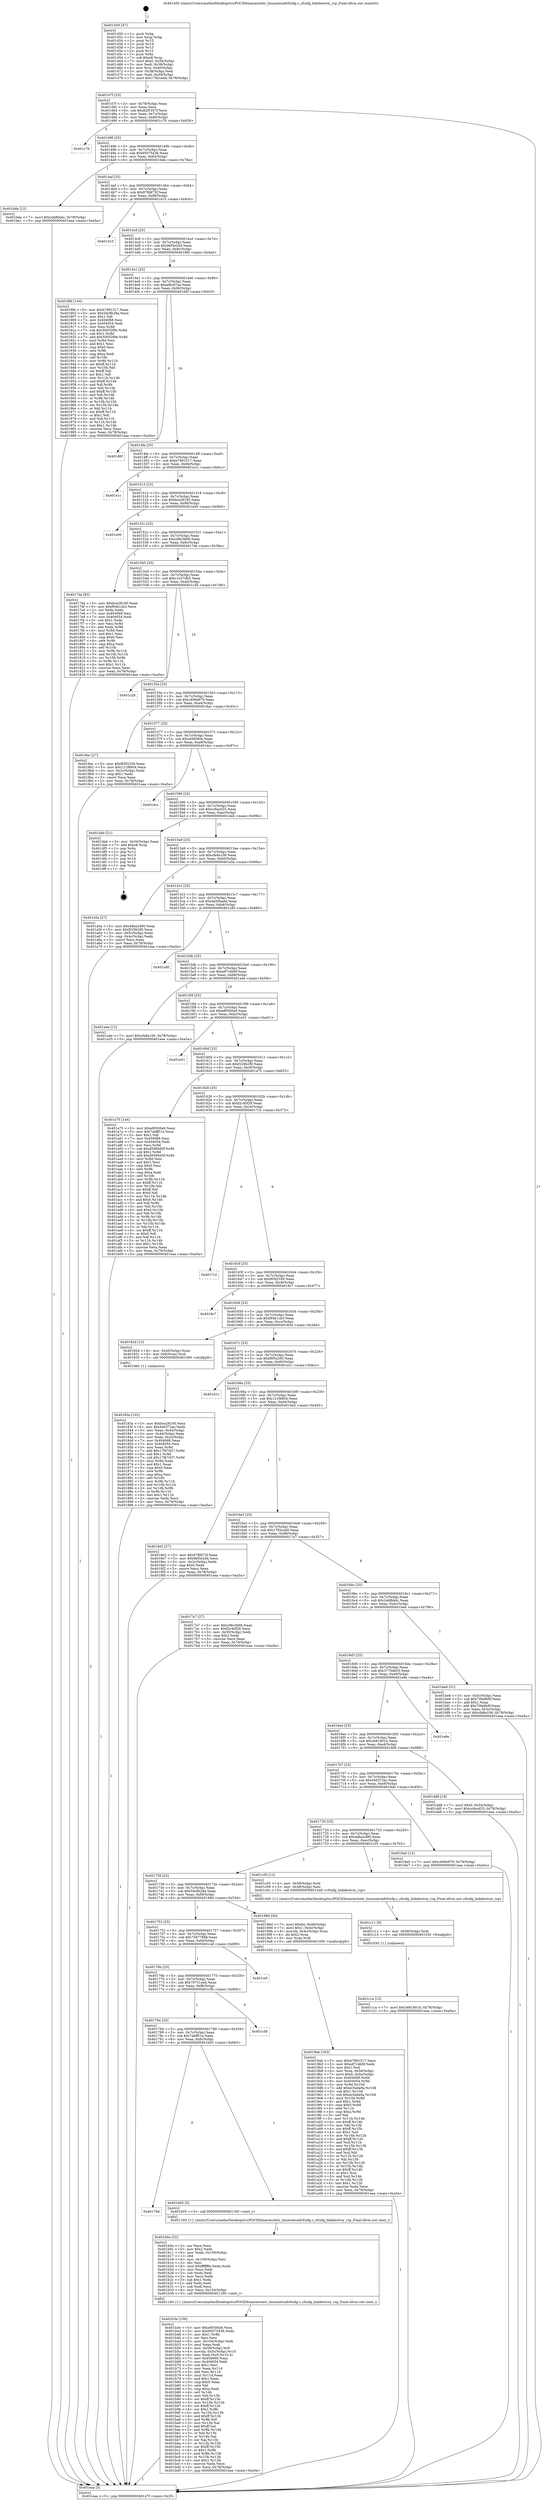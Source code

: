 digraph "0x401450" {
  label = "0x401450 (/mnt/c/Users/mathe/Desktop/tcc/POCII/binaries/extr_linuxnetcaifcfcnfg.c_cfcnfg_linkdestroy_rsp_Final-ollvm.out::main(0))"
  labelloc = "t"
  node[shape=record]

  Entry [label="",width=0.3,height=0.3,shape=circle,fillcolor=black,style=filled]
  "0x40147f" [label="{
     0x40147f [23]\l
     | [instrs]\l
     &nbsp;&nbsp;0x40147f \<+3\>: mov -0x78(%rbp),%eax\l
     &nbsp;&nbsp;0x401482 \<+2\>: mov %eax,%ecx\l
     &nbsp;&nbsp;0x401484 \<+6\>: sub $0x82f5357f,%ecx\l
     &nbsp;&nbsp;0x40148a \<+3\>: mov %eax,-0x7c(%rbp)\l
     &nbsp;&nbsp;0x40148d \<+3\>: mov %ecx,-0x80(%rbp)\l
     &nbsp;&nbsp;0x401490 \<+6\>: je 0000000000401c76 \<main+0x826\>\l
  }"]
  "0x401c76" [label="{
     0x401c76\l
  }", style=dashed]
  "0x401496" [label="{
     0x401496 [25]\l
     | [instrs]\l
     &nbsp;&nbsp;0x401496 \<+5\>: jmp 000000000040149b \<main+0x4b\>\l
     &nbsp;&nbsp;0x40149b \<+3\>: mov -0x7c(%rbp),%eax\l
     &nbsp;&nbsp;0x40149e \<+5\>: sub $0x95075436,%eax\l
     &nbsp;&nbsp;0x4014a3 \<+6\>: mov %eax,-0x84(%rbp)\l
     &nbsp;&nbsp;0x4014a9 \<+6\>: je 0000000000401bda \<main+0x78a\>\l
  }"]
  Exit [label="",width=0.3,height=0.3,shape=circle,fillcolor=black,style=filled,peripheries=2]
  "0x401bda" [label="{
     0x401bda [12]\l
     | [instrs]\l
     &nbsp;&nbsp;0x401bda \<+7\>: movl $0x2ebfbbdc,-0x78(%rbp)\l
     &nbsp;&nbsp;0x401be1 \<+5\>: jmp 0000000000401eaa \<main+0xa5a\>\l
  }"]
  "0x4014af" [label="{
     0x4014af [25]\l
     | [instrs]\l
     &nbsp;&nbsp;0x4014af \<+5\>: jmp 00000000004014b4 \<main+0x64\>\l
     &nbsp;&nbsp;0x4014b4 \<+3\>: mov -0x7c(%rbp),%eax\l
     &nbsp;&nbsp;0x4014b7 \<+5\>: sub $0x978fd72f,%eax\l
     &nbsp;&nbsp;0x4014bc \<+6\>: mov %eax,-0x88(%rbp)\l
     &nbsp;&nbsp;0x4014c2 \<+6\>: je 0000000000401d10 \<main+0x8c0\>\l
  }"]
  "0x401c1a" [label="{
     0x401c1a [12]\l
     | [instrs]\l
     &nbsp;&nbsp;0x401c1a \<+7\>: movl $0x3e81801b,-0x78(%rbp)\l
     &nbsp;&nbsp;0x401c21 \<+5\>: jmp 0000000000401eaa \<main+0xa5a\>\l
  }"]
  "0x401d10" [label="{
     0x401d10\l
  }", style=dashed]
  "0x4014c8" [label="{
     0x4014c8 [25]\l
     | [instrs]\l
     &nbsp;&nbsp;0x4014c8 \<+5\>: jmp 00000000004014cd \<main+0x7d\>\l
     &nbsp;&nbsp;0x4014cd \<+3\>: mov -0x7c(%rbp),%eax\l
     &nbsp;&nbsp;0x4014d0 \<+5\>: sub $0x9bf3e2d4,%eax\l
     &nbsp;&nbsp;0x4014d5 \<+6\>: mov %eax,-0x8c(%rbp)\l
     &nbsp;&nbsp;0x4014db \<+6\>: je 00000000004018fd \<main+0x4ad\>\l
  }"]
  "0x401c11" [label="{
     0x401c11 [9]\l
     | [instrs]\l
     &nbsp;&nbsp;0x401c11 \<+4\>: mov -0x58(%rbp),%rdi\l
     &nbsp;&nbsp;0x401c15 \<+5\>: call 0000000000401030 \<free@plt\>\l
     | [calls]\l
     &nbsp;&nbsp;0x401030 \{1\} (unknown)\l
  }"]
  "0x4018fd" [label="{
     0x4018fd [144]\l
     | [instrs]\l
     &nbsp;&nbsp;0x4018fd \<+5\>: mov $0xb7991517,%eax\l
     &nbsp;&nbsp;0x401902 \<+5\>: mov $0x5dc8b28a,%ecx\l
     &nbsp;&nbsp;0x401907 \<+2\>: mov $0x1,%dl\l
     &nbsp;&nbsp;0x401909 \<+7\>: mov 0x404068,%esi\l
     &nbsp;&nbsp;0x401910 \<+7\>: mov 0x404054,%edi\l
     &nbsp;&nbsp;0x401917 \<+3\>: mov %esi,%r8d\l
     &nbsp;&nbsp;0x40191a \<+7\>: sub $0x50052f9e,%r8d\l
     &nbsp;&nbsp;0x401921 \<+4\>: sub $0x1,%r8d\l
     &nbsp;&nbsp;0x401925 \<+7\>: add $0x50052f9e,%r8d\l
     &nbsp;&nbsp;0x40192c \<+4\>: imul %r8d,%esi\l
     &nbsp;&nbsp;0x401930 \<+3\>: and $0x1,%esi\l
     &nbsp;&nbsp;0x401933 \<+3\>: cmp $0x0,%esi\l
     &nbsp;&nbsp;0x401936 \<+4\>: sete %r9b\l
     &nbsp;&nbsp;0x40193a \<+3\>: cmp $0xa,%edi\l
     &nbsp;&nbsp;0x40193d \<+4\>: setl %r10b\l
     &nbsp;&nbsp;0x401941 \<+3\>: mov %r9b,%r11b\l
     &nbsp;&nbsp;0x401944 \<+4\>: xor $0xff,%r11b\l
     &nbsp;&nbsp;0x401948 \<+3\>: mov %r10b,%bl\l
     &nbsp;&nbsp;0x40194b \<+3\>: xor $0xff,%bl\l
     &nbsp;&nbsp;0x40194e \<+3\>: xor $0x1,%dl\l
     &nbsp;&nbsp;0x401951 \<+3\>: mov %r11b,%r14b\l
     &nbsp;&nbsp;0x401954 \<+4\>: and $0xff,%r14b\l
     &nbsp;&nbsp;0x401958 \<+3\>: and %dl,%r9b\l
     &nbsp;&nbsp;0x40195b \<+3\>: mov %bl,%r15b\l
     &nbsp;&nbsp;0x40195e \<+4\>: and $0xff,%r15b\l
     &nbsp;&nbsp;0x401962 \<+3\>: and %dl,%r10b\l
     &nbsp;&nbsp;0x401965 \<+3\>: or %r9b,%r14b\l
     &nbsp;&nbsp;0x401968 \<+3\>: or %r10b,%r15b\l
     &nbsp;&nbsp;0x40196b \<+3\>: xor %r15b,%r14b\l
     &nbsp;&nbsp;0x40196e \<+3\>: or %bl,%r11b\l
     &nbsp;&nbsp;0x401971 \<+4\>: xor $0xff,%r11b\l
     &nbsp;&nbsp;0x401975 \<+3\>: or $0x1,%dl\l
     &nbsp;&nbsp;0x401978 \<+3\>: and %dl,%r11b\l
     &nbsp;&nbsp;0x40197b \<+3\>: or %r11b,%r14b\l
     &nbsp;&nbsp;0x40197e \<+4\>: test $0x1,%r14b\l
     &nbsp;&nbsp;0x401982 \<+3\>: cmovne %ecx,%eax\l
     &nbsp;&nbsp;0x401985 \<+3\>: mov %eax,-0x78(%rbp)\l
     &nbsp;&nbsp;0x401988 \<+5\>: jmp 0000000000401eaa \<main+0xa5a\>\l
  }"]
  "0x4014e1" [label="{
     0x4014e1 [25]\l
     | [instrs]\l
     &nbsp;&nbsp;0x4014e1 \<+5\>: jmp 00000000004014e6 \<main+0x96\>\l
     &nbsp;&nbsp;0x4014e6 \<+3\>: mov -0x7c(%rbp),%eax\l
     &nbsp;&nbsp;0x4014e9 \<+5\>: sub $0xafbc97aa,%eax\l
     &nbsp;&nbsp;0x4014ee \<+6\>: mov %eax,-0x90(%rbp)\l
     &nbsp;&nbsp;0x4014f4 \<+6\>: je 0000000000401d6f \<main+0x91f\>\l
  }"]
  "0x401b3e" [label="{
     0x401b3e [156]\l
     | [instrs]\l
     &nbsp;&nbsp;0x401b3e \<+5\>: mov $0xef0500a9,%ecx\l
     &nbsp;&nbsp;0x401b43 \<+5\>: mov $0x95075436,%edx\l
     &nbsp;&nbsp;0x401b48 \<+3\>: mov $0x1,%r8b\l
     &nbsp;&nbsp;0x401b4b \<+2\>: xor %esi,%esi\l
     &nbsp;&nbsp;0x401b4d \<+6\>: mov -0x104(%rbp),%edi\l
     &nbsp;&nbsp;0x401b53 \<+3\>: imul %eax,%edi\l
     &nbsp;&nbsp;0x401b56 \<+4\>: mov -0x58(%rbp),%r9\l
     &nbsp;&nbsp;0x401b5a \<+4\>: movslq -0x5c(%rbp),%r10\l
     &nbsp;&nbsp;0x401b5e \<+4\>: mov %edi,(%r9,%r10,4)\l
     &nbsp;&nbsp;0x401b62 \<+7\>: mov 0x404068,%eax\l
     &nbsp;&nbsp;0x401b69 \<+7\>: mov 0x404054,%edi\l
     &nbsp;&nbsp;0x401b70 \<+3\>: sub $0x1,%esi\l
     &nbsp;&nbsp;0x401b73 \<+3\>: mov %eax,%r11d\l
     &nbsp;&nbsp;0x401b76 \<+3\>: add %esi,%r11d\l
     &nbsp;&nbsp;0x401b79 \<+4\>: imul %r11d,%eax\l
     &nbsp;&nbsp;0x401b7d \<+3\>: and $0x1,%eax\l
     &nbsp;&nbsp;0x401b80 \<+3\>: cmp $0x0,%eax\l
     &nbsp;&nbsp;0x401b83 \<+3\>: sete %bl\l
     &nbsp;&nbsp;0x401b86 \<+3\>: cmp $0xa,%edi\l
     &nbsp;&nbsp;0x401b89 \<+4\>: setl %r14b\l
     &nbsp;&nbsp;0x401b8d \<+3\>: mov %bl,%r15b\l
     &nbsp;&nbsp;0x401b90 \<+4\>: xor $0xff,%r15b\l
     &nbsp;&nbsp;0x401b94 \<+3\>: mov %r14b,%r12b\l
     &nbsp;&nbsp;0x401b97 \<+4\>: xor $0xff,%r12b\l
     &nbsp;&nbsp;0x401b9b \<+4\>: xor $0x1,%r8b\l
     &nbsp;&nbsp;0x401b9f \<+3\>: mov %r15b,%r13b\l
     &nbsp;&nbsp;0x401ba2 \<+4\>: and $0xff,%r13b\l
     &nbsp;&nbsp;0x401ba6 \<+3\>: and %r8b,%bl\l
     &nbsp;&nbsp;0x401ba9 \<+3\>: mov %r12b,%al\l
     &nbsp;&nbsp;0x401bac \<+2\>: and $0xff,%al\l
     &nbsp;&nbsp;0x401bae \<+3\>: and %r8b,%r14b\l
     &nbsp;&nbsp;0x401bb1 \<+3\>: or %bl,%r13b\l
     &nbsp;&nbsp;0x401bb4 \<+3\>: or %r14b,%al\l
     &nbsp;&nbsp;0x401bb7 \<+3\>: xor %al,%r13b\l
     &nbsp;&nbsp;0x401bba \<+3\>: or %r12b,%r15b\l
     &nbsp;&nbsp;0x401bbd \<+4\>: xor $0xff,%r15b\l
     &nbsp;&nbsp;0x401bc1 \<+4\>: or $0x1,%r8b\l
     &nbsp;&nbsp;0x401bc5 \<+3\>: and %r8b,%r15b\l
     &nbsp;&nbsp;0x401bc8 \<+3\>: or %r15b,%r13b\l
     &nbsp;&nbsp;0x401bcb \<+4\>: test $0x1,%r13b\l
     &nbsp;&nbsp;0x401bcf \<+3\>: cmovne %edx,%ecx\l
     &nbsp;&nbsp;0x401bd2 \<+3\>: mov %ecx,-0x78(%rbp)\l
     &nbsp;&nbsp;0x401bd5 \<+5\>: jmp 0000000000401eaa \<main+0xa5a\>\l
  }"]
  "0x401d6f" [label="{
     0x401d6f\l
  }", style=dashed]
  "0x4014fa" [label="{
     0x4014fa [25]\l
     | [instrs]\l
     &nbsp;&nbsp;0x4014fa \<+5\>: jmp 00000000004014ff \<main+0xaf\>\l
     &nbsp;&nbsp;0x4014ff \<+3\>: mov -0x7c(%rbp),%eax\l
     &nbsp;&nbsp;0x401502 \<+5\>: sub $0xb7991517,%eax\l
     &nbsp;&nbsp;0x401507 \<+6\>: mov %eax,-0x94(%rbp)\l
     &nbsp;&nbsp;0x40150d \<+6\>: je 0000000000401e1c \<main+0x9cc\>\l
  }"]
  "0x401b0a" [label="{
     0x401b0a [52]\l
     | [instrs]\l
     &nbsp;&nbsp;0x401b0a \<+2\>: xor %ecx,%ecx\l
     &nbsp;&nbsp;0x401b0c \<+5\>: mov $0x2,%edx\l
     &nbsp;&nbsp;0x401b11 \<+6\>: mov %edx,-0x100(%rbp)\l
     &nbsp;&nbsp;0x401b17 \<+1\>: cltd\l
     &nbsp;&nbsp;0x401b18 \<+6\>: mov -0x100(%rbp),%esi\l
     &nbsp;&nbsp;0x401b1e \<+2\>: idiv %esi\l
     &nbsp;&nbsp;0x401b20 \<+6\>: imul $0xfffffffe,%edx,%edx\l
     &nbsp;&nbsp;0x401b26 \<+2\>: mov %ecx,%edi\l
     &nbsp;&nbsp;0x401b28 \<+2\>: sub %edx,%edi\l
     &nbsp;&nbsp;0x401b2a \<+2\>: mov %ecx,%edx\l
     &nbsp;&nbsp;0x401b2c \<+3\>: sub $0x1,%edx\l
     &nbsp;&nbsp;0x401b2f \<+2\>: add %edx,%edi\l
     &nbsp;&nbsp;0x401b31 \<+2\>: sub %edi,%ecx\l
     &nbsp;&nbsp;0x401b33 \<+6\>: mov %ecx,-0x104(%rbp)\l
     &nbsp;&nbsp;0x401b39 \<+5\>: call 0000000000401160 \<next_i\>\l
     | [calls]\l
     &nbsp;&nbsp;0x401160 \{1\} (/mnt/c/Users/mathe/Desktop/tcc/POCII/binaries/extr_linuxnetcaifcfcnfg.c_cfcnfg_linkdestroy_rsp_Final-ollvm.out::next_i)\l
  }"]
  "0x401e1c" [label="{
     0x401e1c\l
  }", style=dashed]
  "0x401513" [label="{
     0x401513 [25]\l
     | [instrs]\l
     &nbsp;&nbsp;0x401513 \<+5\>: jmp 0000000000401518 \<main+0xc8\>\l
     &nbsp;&nbsp;0x401518 \<+3\>: mov -0x7c(%rbp),%eax\l
     &nbsp;&nbsp;0x40151b \<+5\>: sub $0xbce28195,%eax\l
     &nbsp;&nbsp;0x401520 \<+6\>: mov %eax,-0x98(%rbp)\l
     &nbsp;&nbsp;0x401526 \<+6\>: je 0000000000401e00 \<main+0x9b0\>\l
  }"]
  "0x40179d" [label="{
     0x40179d\l
  }", style=dashed]
  "0x401e00" [label="{
     0x401e00\l
  }", style=dashed]
  "0x40152c" [label="{
     0x40152c [25]\l
     | [instrs]\l
     &nbsp;&nbsp;0x40152c \<+5\>: jmp 0000000000401531 \<main+0xe1\>\l
     &nbsp;&nbsp;0x401531 \<+3\>: mov -0x7c(%rbp),%eax\l
     &nbsp;&nbsp;0x401534 \<+5\>: sub $0xc08c3b66,%eax\l
     &nbsp;&nbsp;0x401539 \<+6\>: mov %eax,-0x9c(%rbp)\l
     &nbsp;&nbsp;0x40153f \<+6\>: je 00000000004017da \<main+0x38a\>\l
  }"]
  "0x401b05" [label="{
     0x401b05 [5]\l
     | [instrs]\l
     &nbsp;&nbsp;0x401b05 \<+5\>: call 0000000000401160 \<next_i\>\l
     | [calls]\l
     &nbsp;&nbsp;0x401160 \{1\} (/mnt/c/Users/mathe/Desktop/tcc/POCII/binaries/extr_linuxnetcaifcfcnfg.c_cfcnfg_linkdestroy_rsp_Final-ollvm.out::next_i)\l
  }"]
  "0x4017da" [label="{
     0x4017da [83]\l
     | [instrs]\l
     &nbsp;&nbsp;0x4017da \<+5\>: mov $0xbce28195,%eax\l
     &nbsp;&nbsp;0x4017df \<+5\>: mov $0xf94b1cb3,%ecx\l
     &nbsp;&nbsp;0x4017e4 \<+2\>: xor %edx,%edx\l
     &nbsp;&nbsp;0x4017e6 \<+7\>: mov 0x404068,%esi\l
     &nbsp;&nbsp;0x4017ed \<+7\>: mov 0x404054,%edi\l
     &nbsp;&nbsp;0x4017f4 \<+3\>: sub $0x1,%edx\l
     &nbsp;&nbsp;0x4017f7 \<+3\>: mov %esi,%r8d\l
     &nbsp;&nbsp;0x4017fa \<+3\>: add %edx,%r8d\l
     &nbsp;&nbsp;0x4017fd \<+4\>: imul %r8d,%esi\l
     &nbsp;&nbsp;0x401801 \<+3\>: and $0x1,%esi\l
     &nbsp;&nbsp;0x401804 \<+3\>: cmp $0x0,%esi\l
     &nbsp;&nbsp;0x401807 \<+4\>: sete %r9b\l
     &nbsp;&nbsp;0x40180b \<+3\>: cmp $0xa,%edi\l
     &nbsp;&nbsp;0x40180e \<+4\>: setl %r10b\l
     &nbsp;&nbsp;0x401812 \<+3\>: mov %r9b,%r11b\l
     &nbsp;&nbsp;0x401815 \<+3\>: and %r10b,%r11b\l
     &nbsp;&nbsp;0x401818 \<+3\>: xor %r10b,%r9b\l
     &nbsp;&nbsp;0x40181b \<+3\>: or %r9b,%r11b\l
     &nbsp;&nbsp;0x40181e \<+4\>: test $0x1,%r11b\l
     &nbsp;&nbsp;0x401822 \<+3\>: cmovne %ecx,%eax\l
     &nbsp;&nbsp;0x401825 \<+3\>: mov %eax,-0x78(%rbp)\l
     &nbsp;&nbsp;0x401828 \<+5\>: jmp 0000000000401eaa \<main+0xa5a\>\l
  }"]
  "0x401545" [label="{
     0x401545 [25]\l
     | [instrs]\l
     &nbsp;&nbsp;0x401545 \<+5\>: jmp 000000000040154a \<main+0xfa\>\l
     &nbsp;&nbsp;0x40154a \<+3\>: mov -0x7c(%rbp),%eax\l
     &nbsp;&nbsp;0x40154d \<+5\>: sub $0xc1e37db5,%eax\l
     &nbsp;&nbsp;0x401552 \<+6\>: mov %eax,-0xa0(%rbp)\l
     &nbsp;&nbsp;0x401558 \<+6\>: je 0000000000401c26 \<main+0x7d6\>\l
  }"]
  "0x401784" [label="{
     0x401784 [25]\l
     | [instrs]\l
     &nbsp;&nbsp;0x401784 \<+5\>: jmp 0000000000401789 \<main+0x339\>\l
     &nbsp;&nbsp;0x401789 \<+3\>: mov -0x7c(%rbp),%eax\l
     &nbsp;&nbsp;0x40178c \<+5\>: sub $0x7abff51e,%eax\l
     &nbsp;&nbsp;0x401791 \<+6\>: mov %eax,-0xfc(%rbp)\l
     &nbsp;&nbsp;0x401797 \<+6\>: je 0000000000401b05 \<main+0x6b5\>\l
  }"]
  "0x401c26" [label="{
     0x401c26\l
  }", style=dashed]
  "0x40155e" [label="{
     0x40155e [25]\l
     | [instrs]\l
     &nbsp;&nbsp;0x40155e \<+5\>: jmp 0000000000401563 \<main+0x113\>\l
     &nbsp;&nbsp;0x401563 \<+3\>: mov -0x7c(%rbp),%eax\l
     &nbsp;&nbsp;0x401566 \<+5\>: sub $0xc406e979,%eax\l
     &nbsp;&nbsp;0x40156b \<+6\>: mov %eax,-0xa4(%rbp)\l
     &nbsp;&nbsp;0x401571 \<+6\>: je 00000000004018ac \<main+0x45c\>\l
  }"]
  "0x401c5b" [label="{
     0x401c5b\l
  }", style=dashed]
  "0x4018ac" [label="{
     0x4018ac [27]\l
     | [instrs]\l
     &nbsp;&nbsp;0x4018ac \<+5\>: mov $0xf65f2356,%eax\l
     &nbsp;&nbsp;0x4018b1 \<+5\>: mov $0x121f6604,%ecx\l
     &nbsp;&nbsp;0x4018b6 \<+3\>: mov -0x2c(%rbp),%edx\l
     &nbsp;&nbsp;0x4018b9 \<+3\>: cmp $0x1,%edx\l
     &nbsp;&nbsp;0x4018bc \<+3\>: cmovl %ecx,%eax\l
     &nbsp;&nbsp;0x4018bf \<+3\>: mov %eax,-0x78(%rbp)\l
     &nbsp;&nbsp;0x4018c2 \<+5\>: jmp 0000000000401eaa \<main+0xa5a\>\l
  }"]
  "0x401577" [label="{
     0x401577 [25]\l
     | [instrs]\l
     &nbsp;&nbsp;0x401577 \<+5\>: jmp 000000000040157c \<main+0x12c\>\l
     &nbsp;&nbsp;0x40157c \<+3\>: mov -0x7c(%rbp),%eax\l
     &nbsp;&nbsp;0x40157f \<+5\>: sub $0xc64f280a,%eax\l
     &nbsp;&nbsp;0x401584 \<+6\>: mov %eax,-0xa8(%rbp)\l
     &nbsp;&nbsp;0x40158a \<+6\>: je 0000000000401dcc \<main+0x97c\>\l
  }"]
  "0x40176b" [label="{
     0x40176b [25]\l
     | [instrs]\l
     &nbsp;&nbsp;0x40176b \<+5\>: jmp 0000000000401770 \<main+0x320\>\l
     &nbsp;&nbsp;0x401770 \<+3\>: mov -0x7c(%rbp),%eax\l
     &nbsp;&nbsp;0x401773 \<+5\>: sub $0x79751a4d,%eax\l
     &nbsp;&nbsp;0x401778 \<+6\>: mov %eax,-0xf8(%rbp)\l
     &nbsp;&nbsp;0x40177e \<+6\>: je 0000000000401c5b \<main+0x80b\>\l
  }"]
  "0x401dcc" [label="{
     0x401dcc\l
  }", style=dashed]
  "0x401590" [label="{
     0x401590 [25]\l
     | [instrs]\l
     &nbsp;&nbsp;0x401590 \<+5\>: jmp 0000000000401595 \<main+0x145\>\l
     &nbsp;&nbsp;0x401595 \<+3\>: mov -0x7c(%rbp),%eax\l
     &nbsp;&nbsp;0x401598 \<+5\>: sub $0xcc6acd25,%eax\l
     &nbsp;&nbsp;0x40159d \<+6\>: mov %eax,-0xac(%rbp)\l
     &nbsp;&nbsp;0x4015a3 \<+6\>: je 0000000000401deb \<main+0x99b\>\l
  }"]
  "0x401cef" [label="{
     0x401cef\l
  }", style=dashed]
  "0x401deb" [label="{
     0x401deb [21]\l
     | [instrs]\l
     &nbsp;&nbsp;0x401deb \<+3\>: mov -0x34(%rbp),%eax\l
     &nbsp;&nbsp;0x401dee \<+7\>: add $0xe8,%rsp\l
     &nbsp;&nbsp;0x401df5 \<+1\>: pop %rbx\l
     &nbsp;&nbsp;0x401df6 \<+2\>: pop %r12\l
     &nbsp;&nbsp;0x401df8 \<+2\>: pop %r13\l
     &nbsp;&nbsp;0x401dfa \<+2\>: pop %r14\l
     &nbsp;&nbsp;0x401dfc \<+2\>: pop %r15\l
     &nbsp;&nbsp;0x401dfe \<+1\>: pop %rbp\l
     &nbsp;&nbsp;0x401dff \<+1\>: ret\l
  }"]
  "0x4015a9" [label="{
     0x4015a9 [25]\l
     | [instrs]\l
     &nbsp;&nbsp;0x4015a9 \<+5\>: jmp 00000000004015ae \<main+0x15e\>\l
     &nbsp;&nbsp;0x4015ae \<+3\>: mov -0x7c(%rbp),%eax\l
     &nbsp;&nbsp;0x4015b1 \<+5\>: sub $0xcfa8a106,%eax\l
     &nbsp;&nbsp;0x4015b6 \<+6\>: mov %eax,-0xb0(%rbp)\l
     &nbsp;&nbsp;0x4015bc \<+6\>: je 0000000000401a5a \<main+0x60a\>\l
  }"]
  "0x4019ab" [label="{
     0x4019ab [163]\l
     | [instrs]\l
     &nbsp;&nbsp;0x4019ab \<+5\>: mov $0xb7991517,%ecx\l
     &nbsp;&nbsp;0x4019b0 \<+5\>: mov $0xe87c4b0f,%edx\l
     &nbsp;&nbsp;0x4019b5 \<+3\>: mov $0x1,%sil\l
     &nbsp;&nbsp;0x4019b8 \<+4\>: mov %rax,-0x58(%rbp)\l
     &nbsp;&nbsp;0x4019bc \<+7\>: movl $0x0,-0x5c(%rbp)\l
     &nbsp;&nbsp;0x4019c3 \<+8\>: mov 0x404068,%r8d\l
     &nbsp;&nbsp;0x4019cb \<+8\>: mov 0x404054,%r9d\l
     &nbsp;&nbsp;0x4019d3 \<+3\>: mov %r8d,%r10d\l
     &nbsp;&nbsp;0x4019d6 \<+7\>: add $0xec5ada9a,%r10d\l
     &nbsp;&nbsp;0x4019dd \<+4\>: sub $0x1,%r10d\l
     &nbsp;&nbsp;0x4019e1 \<+7\>: sub $0xec5ada9a,%r10d\l
     &nbsp;&nbsp;0x4019e8 \<+4\>: imul %r10d,%r8d\l
     &nbsp;&nbsp;0x4019ec \<+4\>: and $0x1,%r8d\l
     &nbsp;&nbsp;0x4019f0 \<+4\>: cmp $0x0,%r8d\l
     &nbsp;&nbsp;0x4019f4 \<+4\>: sete %r11b\l
     &nbsp;&nbsp;0x4019f8 \<+4\>: cmp $0xa,%r9d\l
     &nbsp;&nbsp;0x4019fc \<+3\>: setl %bl\l
     &nbsp;&nbsp;0x4019ff \<+3\>: mov %r11b,%r14b\l
     &nbsp;&nbsp;0x401a02 \<+4\>: xor $0xff,%r14b\l
     &nbsp;&nbsp;0x401a06 \<+3\>: mov %bl,%r15b\l
     &nbsp;&nbsp;0x401a09 \<+4\>: xor $0xff,%r15b\l
     &nbsp;&nbsp;0x401a0d \<+4\>: xor $0x1,%sil\l
     &nbsp;&nbsp;0x401a11 \<+3\>: mov %r14b,%r12b\l
     &nbsp;&nbsp;0x401a14 \<+4\>: and $0xff,%r12b\l
     &nbsp;&nbsp;0x401a18 \<+3\>: and %sil,%r11b\l
     &nbsp;&nbsp;0x401a1b \<+3\>: mov %r15b,%r13b\l
     &nbsp;&nbsp;0x401a1e \<+4\>: and $0xff,%r13b\l
     &nbsp;&nbsp;0x401a22 \<+3\>: and %sil,%bl\l
     &nbsp;&nbsp;0x401a25 \<+3\>: or %r11b,%r12b\l
     &nbsp;&nbsp;0x401a28 \<+3\>: or %bl,%r13b\l
     &nbsp;&nbsp;0x401a2b \<+3\>: xor %r13b,%r12b\l
     &nbsp;&nbsp;0x401a2e \<+3\>: or %r15b,%r14b\l
     &nbsp;&nbsp;0x401a31 \<+4\>: xor $0xff,%r14b\l
     &nbsp;&nbsp;0x401a35 \<+4\>: or $0x1,%sil\l
     &nbsp;&nbsp;0x401a39 \<+3\>: and %sil,%r14b\l
     &nbsp;&nbsp;0x401a3c \<+3\>: or %r14b,%r12b\l
     &nbsp;&nbsp;0x401a3f \<+4\>: test $0x1,%r12b\l
     &nbsp;&nbsp;0x401a43 \<+3\>: cmovne %edx,%ecx\l
     &nbsp;&nbsp;0x401a46 \<+3\>: mov %ecx,-0x78(%rbp)\l
     &nbsp;&nbsp;0x401a49 \<+5\>: jmp 0000000000401eaa \<main+0xa5a\>\l
  }"]
  "0x401a5a" [label="{
     0x401a5a [27]\l
     | [instrs]\l
     &nbsp;&nbsp;0x401a5a \<+5\>: mov $0x4dba2d90,%eax\l
     &nbsp;&nbsp;0x401a5f \<+5\>: mov $0xf229b2f0,%ecx\l
     &nbsp;&nbsp;0x401a64 \<+3\>: mov -0x5c(%rbp),%edx\l
     &nbsp;&nbsp;0x401a67 \<+3\>: cmp -0x4c(%rbp),%edx\l
     &nbsp;&nbsp;0x401a6a \<+3\>: cmovl %ecx,%eax\l
     &nbsp;&nbsp;0x401a6d \<+3\>: mov %eax,-0x78(%rbp)\l
     &nbsp;&nbsp;0x401a70 \<+5\>: jmp 0000000000401eaa \<main+0xa5a\>\l
  }"]
  "0x4015c2" [label="{
     0x4015c2 [25]\l
     | [instrs]\l
     &nbsp;&nbsp;0x4015c2 \<+5\>: jmp 00000000004015c7 \<main+0x177\>\l
     &nbsp;&nbsp;0x4015c7 \<+3\>: mov -0x7c(%rbp),%eax\l
     &nbsp;&nbsp;0x4015ca \<+5\>: sub $0xda50badd,%eax\l
     &nbsp;&nbsp;0x4015cf \<+6\>: mov %eax,-0xb4(%rbp)\l
     &nbsp;&nbsp;0x4015d5 \<+6\>: je 0000000000401cd0 \<main+0x880\>\l
  }"]
  "0x401752" [label="{
     0x401752 [25]\l
     | [instrs]\l
     &nbsp;&nbsp;0x401752 \<+5\>: jmp 0000000000401757 \<main+0x307\>\l
     &nbsp;&nbsp;0x401757 \<+3\>: mov -0x7c(%rbp),%eax\l
     &nbsp;&nbsp;0x40175a \<+5\>: sub $0x75877888,%eax\l
     &nbsp;&nbsp;0x40175f \<+6\>: mov %eax,-0xf4(%rbp)\l
     &nbsp;&nbsp;0x401765 \<+6\>: je 0000000000401cef \<main+0x89f\>\l
  }"]
  "0x401cd0" [label="{
     0x401cd0\l
  }", style=dashed]
  "0x4015db" [label="{
     0x4015db [25]\l
     | [instrs]\l
     &nbsp;&nbsp;0x4015db \<+5\>: jmp 00000000004015e0 \<main+0x190\>\l
     &nbsp;&nbsp;0x4015e0 \<+3\>: mov -0x7c(%rbp),%eax\l
     &nbsp;&nbsp;0x4015e3 \<+5\>: sub $0xe87c4b0f,%eax\l
     &nbsp;&nbsp;0x4015e8 \<+6\>: mov %eax,-0xb8(%rbp)\l
     &nbsp;&nbsp;0x4015ee \<+6\>: je 0000000000401a4e \<main+0x5fe\>\l
  }"]
  "0x40198d" [label="{
     0x40198d [30]\l
     | [instrs]\l
     &nbsp;&nbsp;0x40198d \<+7\>: movl $0x64,-0x48(%rbp)\l
     &nbsp;&nbsp;0x401994 \<+7\>: movl $0x1,-0x4c(%rbp)\l
     &nbsp;&nbsp;0x40199b \<+4\>: movslq -0x4c(%rbp),%rax\l
     &nbsp;&nbsp;0x40199f \<+4\>: shl $0x2,%rax\l
     &nbsp;&nbsp;0x4019a3 \<+3\>: mov %rax,%rdi\l
     &nbsp;&nbsp;0x4019a6 \<+5\>: call 0000000000401050 \<malloc@plt\>\l
     | [calls]\l
     &nbsp;&nbsp;0x401050 \{1\} (unknown)\l
  }"]
  "0x401a4e" [label="{
     0x401a4e [12]\l
     | [instrs]\l
     &nbsp;&nbsp;0x401a4e \<+7\>: movl $0xcfa8a106,-0x78(%rbp)\l
     &nbsp;&nbsp;0x401a55 \<+5\>: jmp 0000000000401eaa \<main+0xa5a\>\l
  }"]
  "0x4015f4" [label="{
     0x4015f4 [25]\l
     | [instrs]\l
     &nbsp;&nbsp;0x4015f4 \<+5\>: jmp 00000000004015f9 \<main+0x1a9\>\l
     &nbsp;&nbsp;0x4015f9 \<+3\>: mov -0x7c(%rbp),%eax\l
     &nbsp;&nbsp;0x4015fc \<+5\>: sub $0xef0500a9,%eax\l
     &nbsp;&nbsp;0x401601 \<+6\>: mov %eax,-0xbc(%rbp)\l
     &nbsp;&nbsp;0x401607 \<+6\>: je 0000000000401e51 \<main+0xa01\>\l
  }"]
  "0x401739" [label="{
     0x401739 [25]\l
     | [instrs]\l
     &nbsp;&nbsp;0x401739 \<+5\>: jmp 000000000040173e \<main+0x2ee\>\l
     &nbsp;&nbsp;0x40173e \<+3\>: mov -0x7c(%rbp),%eax\l
     &nbsp;&nbsp;0x401741 \<+5\>: sub $0x5dc8b28a,%eax\l
     &nbsp;&nbsp;0x401746 \<+6\>: mov %eax,-0xf0(%rbp)\l
     &nbsp;&nbsp;0x40174c \<+6\>: je 000000000040198d \<main+0x53d\>\l
  }"]
  "0x401e51" [label="{
     0x401e51\l
  }", style=dashed]
  "0x40160d" [label="{
     0x40160d [25]\l
     | [instrs]\l
     &nbsp;&nbsp;0x40160d \<+5\>: jmp 0000000000401612 \<main+0x1c2\>\l
     &nbsp;&nbsp;0x401612 \<+3\>: mov -0x7c(%rbp),%eax\l
     &nbsp;&nbsp;0x401615 \<+5\>: sub $0xf229b2f0,%eax\l
     &nbsp;&nbsp;0x40161a \<+6\>: mov %eax,-0xc0(%rbp)\l
     &nbsp;&nbsp;0x401620 \<+6\>: je 0000000000401a75 \<main+0x625\>\l
  }"]
  "0x401c05" [label="{
     0x401c05 [12]\l
     | [instrs]\l
     &nbsp;&nbsp;0x401c05 \<+4\>: mov -0x58(%rbp),%rdi\l
     &nbsp;&nbsp;0x401c09 \<+3\>: mov -0x48(%rbp),%esi\l
     &nbsp;&nbsp;0x401c0c \<+5\>: call 0000000000401440 \<cfcnfg_linkdestroy_rsp\>\l
     | [calls]\l
     &nbsp;&nbsp;0x401440 \{1\} (/mnt/c/Users/mathe/Desktop/tcc/POCII/binaries/extr_linuxnetcaifcfcnfg.c_cfcnfg_linkdestroy_rsp_Final-ollvm.out::cfcnfg_linkdestroy_rsp)\l
  }"]
  "0x401a75" [label="{
     0x401a75 [144]\l
     | [instrs]\l
     &nbsp;&nbsp;0x401a75 \<+5\>: mov $0xef0500a9,%eax\l
     &nbsp;&nbsp;0x401a7a \<+5\>: mov $0x7abff51e,%ecx\l
     &nbsp;&nbsp;0x401a7f \<+2\>: mov $0x1,%dl\l
     &nbsp;&nbsp;0x401a81 \<+7\>: mov 0x404068,%esi\l
     &nbsp;&nbsp;0x401a88 \<+7\>: mov 0x404054,%edi\l
     &nbsp;&nbsp;0x401a8f \<+3\>: mov %esi,%r8d\l
     &nbsp;&nbsp;0x401a92 \<+7\>: sub $0xd5084d5f,%r8d\l
     &nbsp;&nbsp;0x401a99 \<+4\>: sub $0x1,%r8d\l
     &nbsp;&nbsp;0x401a9d \<+7\>: add $0xd5084d5f,%r8d\l
     &nbsp;&nbsp;0x401aa4 \<+4\>: imul %r8d,%esi\l
     &nbsp;&nbsp;0x401aa8 \<+3\>: and $0x1,%esi\l
     &nbsp;&nbsp;0x401aab \<+3\>: cmp $0x0,%esi\l
     &nbsp;&nbsp;0x401aae \<+4\>: sete %r9b\l
     &nbsp;&nbsp;0x401ab2 \<+3\>: cmp $0xa,%edi\l
     &nbsp;&nbsp;0x401ab5 \<+4\>: setl %r10b\l
     &nbsp;&nbsp;0x401ab9 \<+3\>: mov %r9b,%r11b\l
     &nbsp;&nbsp;0x401abc \<+4\>: xor $0xff,%r11b\l
     &nbsp;&nbsp;0x401ac0 \<+3\>: mov %r10b,%bl\l
     &nbsp;&nbsp;0x401ac3 \<+3\>: xor $0xff,%bl\l
     &nbsp;&nbsp;0x401ac6 \<+3\>: xor $0x0,%dl\l
     &nbsp;&nbsp;0x401ac9 \<+3\>: mov %r11b,%r14b\l
     &nbsp;&nbsp;0x401acc \<+4\>: and $0x0,%r14b\l
     &nbsp;&nbsp;0x401ad0 \<+3\>: and %dl,%r9b\l
     &nbsp;&nbsp;0x401ad3 \<+3\>: mov %bl,%r15b\l
     &nbsp;&nbsp;0x401ad6 \<+4\>: and $0x0,%r15b\l
     &nbsp;&nbsp;0x401ada \<+3\>: and %dl,%r10b\l
     &nbsp;&nbsp;0x401add \<+3\>: or %r9b,%r14b\l
     &nbsp;&nbsp;0x401ae0 \<+3\>: or %r10b,%r15b\l
     &nbsp;&nbsp;0x401ae3 \<+3\>: xor %r15b,%r14b\l
     &nbsp;&nbsp;0x401ae6 \<+3\>: or %bl,%r11b\l
     &nbsp;&nbsp;0x401ae9 \<+4\>: xor $0xff,%r11b\l
     &nbsp;&nbsp;0x401aed \<+3\>: or $0x0,%dl\l
     &nbsp;&nbsp;0x401af0 \<+3\>: and %dl,%r11b\l
     &nbsp;&nbsp;0x401af3 \<+3\>: or %r11b,%r14b\l
     &nbsp;&nbsp;0x401af6 \<+4\>: test $0x1,%r14b\l
     &nbsp;&nbsp;0x401afa \<+3\>: cmovne %ecx,%eax\l
     &nbsp;&nbsp;0x401afd \<+3\>: mov %eax,-0x78(%rbp)\l
     &nbsp;&nbsp;0x401b00 \<+5\>: jmp 0000000000401eaa \<main+0xa5a\>\l
  }"]
  "0x401626" [label="{
     0x401626 [25]\l
     | [instrs]\l
     &nbsp;&nbsp;0x401626 \<+5\>: jmp 000000000040162b \<main+0x1db\>\l
     &nbsp;&nbsp;0x40162b \<+3\>: mov -0x7c(%rbp),%eax\l
     &nbsp;&nbsp;0x40162e \<+5\>: sub $0xf2c40f29,%eax\l
     &nbsp;&nbsp;0x401633 \<+6\>: mov %eax,-0xc4(%rbp)\l
     &nbsp;&nbsp;0x401639 \<+6\>: je 00000000004017c2 \<main+0x372\>\l
  }"]
  "0x401720" [label="{
     0x401720 [25]\l
     | [instrs]\l
     &nbsp;&nbsp;0x401720 \<+5\>: jmp 0000000000401725 \<main+0x2d5\>\l
     &nbsp;&nbsp;0x401725 \<+3\>: mov -0x7c(%rbp),%eax\l
     &nbsp;&nbsp;0x401728 \<+5\>: sub $0x4dba2d90,%eax\l
     &nbsp;&nbsp;0x40172d \<+6\>: mov %eax,-0xec(%rbp)\l
     &nbsp;&nbsp;0x401733 \<+6\>: je 0000000000401c05 \<main+0x7b5\>\l
  }"]
  "0x4017c2" [label="{
     0x4017c2\l
  }", style=dashed]
  "0x40163f" [label="{
     0x40163f [25]\l
     | [instrs]\l
     &nbsp;&nbsp;0x40163f \<+5\>: jmp 0000000000401644 \<main+0x1f4\>\l
     &nbsp;&nbsp;0x401644 \<+3\>: mov -0x7c(%rbp),%eax\l
     &nbsp;&nbsp;0x401647 \<+5\>: sub $0xf65f2356,%eax\l
     &nbsp;&nbsp;0x40164c \<+6\>: mov %eax,-0xc8(%rbp)\l
     &nbsp;&nbsp;0x401652 \<+6\>: je 00000000004018c7 \<main+0x477\>\l
  }"]
  "0x4018a0" [label="{
     0x4018a0 [12]\l
     | [instrs]\l
     &nbsp;&nbsp;0x4018a0 \<+7\>: movl $0xc406e979,-0x78(%rbp)\l
     &nbsp;&nbsp;0x4018a7 \<+5\>: jmp 0000000000401eaa \<main+0xa5a\>\l
  }"]
  "0x4018c7" [label="{
     0x4018c7\l
  }", style=dashed]
  "0x401658" [label="{
     0x401658 [25]\l
     | [instrs]\l
     &nbsp;&nbsp;0x401658 \<+5\>: jmp 000000000040165d \<main+0x20d\>\l
     &nbsp;&nbsp;0x40165d \<+3\>: mov -0x7c(%rbp),%eax\l
     &nbsp;&nbsp;0x401660 \<+5\>: sub $0xf94b1cb3,%eax\l
     &nbsp;&nbsp;0x401665 \<+6\>: mov %eax,-0xcc(%rbp)\l
     &nbsp;&nbsp;0x40166b \<+6\>: je 000000000040182d \<main+0x3dd\>\l
  }"]
  "0x401707" [label="{
     0x401707 [25]\l
     | [instrs]\l
     &nbsp;&nbsp;0x401707 \<+5\>: jmp 000000000040170c \<main+0x2bc\>\l
     &nbsp;&nbsp;0x40170c \<+3\>: mov -0x7c(%rbp),%eax\l
     &nbsp;&nbsp;0x40170f \<+5\>: sub $0x446372ac,%eax\l
     &nbsp;&nbsp;0x401714 \<+6\>: mov %eax,-0xe8(%rbp)\l
     &nbsp;&nbsp;0x40171a \<+6\>: je 00000000004018a0 \<main+0x450\>\l
  }"]
  "0x40182d" [label="{
     0x40182d [13]\l
     | [instrs]\l
     &nbsp;&nbsp;0x40182d \<+4\>: mov -0x40(%rbp),%rax\l
     &nbsp;&nbsp;0x401831 \<+4\>: mov 0x8(%rax),%rdi\l
     &nbsp;&nbsp;0x401835 \<+5\>: call 0000000000401060 \<atoi@plt\>\l
     | [calls]\l
     &nbsp;&nbsp;0x401060 \{1\} (unknown)\l
  }"]
  "0x401671" [label="{
     0x401671 [25]\l
     | [instrs]\l
     &nbsp;&nbsp;0x401671 \<+5\>: jmp 0000000000401676 \<main+0x226\>\l
     &nbsp;&nbsp;0x401676 \<+3\>: mov -0x7c(%rbp),%eax\l
     &nbsp;&nbsp;0x401679 \<+5\>: sub $0xf9f5a393,%eax\l
     &nbsp;&nbsp;0x40167e \<+6\>: mov %eax,-0xd0(%rbp)\l
     &nbsp;&nbsp;0x401684 \<+6\>: je 0000000000401d1c \<main+0x8cc\>\l
  }"]
  "0x401dd8" [label="{
     0x401dd8 [19]\l
     | [instrs]\l
     &nbsp;&nbsp;0x401dd8 \<+7\>: movl $0x0,-0x34(%rbp)\l
     &nbsp;&nbsp;0x401ddf \<+7\>: movl $0xcc6acd25,-0x78(%rbp)\l
     &nbsp;&nbsp;0x401de6 \<+5\>: jmp 0000000000401eaa \<main+0xa5a\>\l
  }"]
  "0x401d1c" [label="{
     0x401d1c\l
  }", style=dashed]
  "0x40168a" [label="{
     0x40168a [25]\l
     | [instrs]\l
     &nbsp;&nbsp;0x40168a \<+5\>: jmp 000000000040168f \<main+0x23f\>\l
     &nbsp;&nbsp;0x40168f \<+3\>: mov -0x7c(%rbp),%eax\l
     &nbsp;&nbsp;0x401692 \<+5\>: sub $0x121f6604,%eax\l
     &nbsp;&nbsp;0x401697 \<+6\>: mov %eax,-0xd4(%rbp)\l
     &nbsp;&nbsp;0x40169d \<+6\>: je 00000000004018e2 \<main+0x492\>\l
  }"]
  "0x4016ee" [label="{
     0x4016ee [25]\l
     | [instrs]\l
     &nbsp;&nbsp;0x4016ee \<+5\>: jmp 00000000004016f3 \<main+0x2a3\>\l
     &nbsp;&nbsp;0x4016f3 \<+3\>: mov -0x7c(%rbp),%eax\l
     &nbsp;&nbsp;0x4016f6 \<+5\>: sub $0x3e81801b,%eax\l
     &nbsp;&nbsp;0x4016fb \<+6\>: mov %eax,-0xe4(%rbp)\l
     &nbsp;&nbsp;0x401701 \<+6\>: je 0000000000401dd8 \<main+0x988\>\l
  }"]
  "0x4018e2" [label="{
     0x4018e2 [27]\l
     | [instrs]\l
     &nbsp;&nbsp;0x4018e2 \<+5\>: mov $0x978fd72f,%eax\l
     &nbsp;&nbsp;0x4018e7 \<+5\>: mov $0x9bf3e2d4,%ecx\l
     &nbsp;&nbsp;0x4018ec \<+3\>: mov -0x2c(%rbp),%edx\l
     &nbsp;&nbsp;0x4018ef \<+3\>: cmp $0x0,%edx\l
     &nbsp;&nbsp;0x4018f2 \<+3\>: cmove %ecx,%eax\l
     &nbsp;&nbsp;0x4018f5 \<+3\>: mov %eax,-0x78(%rbp)\l
     &nbsp;&nbsp;0x4018f8 \<+5\>: jmp 0000000000401eaa \<main+0xa5a\>\l
  }"]
  "0x4016a3" [label="{
     0x4016a3 [25]\l
     | [instrs]\l
     &nbsp;&nbsp;0x4016a3 \<+5\>: jmp 00000000004016a8 \<main+0x258\>\l
     &nbsp;&nbsp;0x4016a8 \<+3\>: mov -0x7c(%rbp),%eax\l
     &nbsp;&nbsp;0x4016ab \<+5\>: sub $0x1782ca49,%eax\l
     &nbsp;&nbsp;0x4016b0 \<+6\>: mov %eax,-0xd8(%rbp)\l
     &nbsp;&nbsp;0x4016b6 \<+6\>: je 00000000004017a7 \<main+0x357\>\l
  }"]
  "0x401e9e" [label="{
     0x401e9e\l
  }", style=dashed]
  "0x4017a7" [label="{
     0x4017a7 [27]\l
     | [instrs]\l
     &nbsp;&nbsp;0x4017a7 \<+5\>: mov $0xc08c3b66,%eax\l
     &nbsp;&nbsp;0x4017ac \<+5\>: mov $0xf2c40f29,%ecx\l
     &nbsp;&nbsp;0x4017b1 \<+3\>: mov -0x30(%rbp),%edx\l
     &nbsp;&nbsp;0x4017b4 \<+3\>: cmp $0x2,%edx\l
     &nbsp;&nbsp;0x4017b7 \<+3\>: cmovne %ecx,%eax\l
     &nbsp;&nbsp;0x4017ba \<+3\>: mov %eax,-0x78(%rbp)\l
     &nbsp;&nbsp;0x4017bd \<+5\>: jmp 0000000000401eaa \<main+0xa5a\>\l
  }"]
  "0x4016bc" [label="{
     0x4016bc [25]\l
     | [instrs]\l
     &nbsp;&nbsp;0x4016bc \<+5\>: jmp 00000000004016c1 \<main+0x271\>\l
     &nbsp;&nbsp;0x4016c1 \<+3\>: mov -0x7c(%rbp),%eax\l
     &nbsp;&nbsp;0x4016c4 \<+5\>: sub $0x2ebfbbdc,%eax\l
     &nbsp;&nbsp;0x4016c9 \<+6\>: mov %eax,-0xdc(%rbp)\l
     &nbsp;&nbsp;0x4016cf \<+6\>: je 0000000000401be6 \<main+0x796\>\l
  }"]
  "0x401eaa" [label="{
     0x401eaa [5]\l
     | [instrs]\l
     &nbsp;&nbsp;0x401eaa \<+5\>: jmp 000000000040147f \<main+0x2f\>\l
  }"]
  "0x401450" [label="{
     0x401450 [47]\l
     | [instrs]\l
     &nbsp;&nbsp;0x401450 \<+1\>: push %rbp\l
     &nbsp;&nbsp;0x401451 \<+3\>: mov %rsp,%rbp\l
     &nbsp;&nbsp;0x401454 \<+2\>: push %r15\l
     &nbsp;&nbsp;0x401456 \<+2\>: push %r14\l
     &nbsp;&nbsp;0x401458 \<+2\>: push %r13\l
     &nbsp;&nbsp;0x40145a \<+2\>: push %r12\l
     &nbsp;&nbsp;0x40145c \<+1\>: push %rbx\l
     &nbsp;&nbsp;0x40145d \<+7\>: sub $0xe8,%rsp\l
     &nbsp;&nbsp;0x401464 \<+7\>: movl $0x0,-0x34(%rbp)\l
     &nbsp;&nbsp;0x40146b \<+3\>: mov %edi,-0x38(%rbp)\l
     &nbsp;&nbsp;0x40146e \<+4\>: mov %rsi,-0x40(%rbp)\l
     &nbsp;&nbsp;0x401472 \<+3\>: mov -0x38(%rbp),%edi\l
     &nbsp;&nbsp;0x401475 \<+3\>: mov %edi,-0x30(%rbp)\l
     &nbsp;&nbsp;0x401478 \<+7\>: movl $0x1782ca49,-0x78(%rbp)\l
  }"]
  "0x40183a" [label="{
     0x40183a [102]\l
     | [instrs]\l
     &nbsp;&nbsp;0x40183a \<+5\>: mov $0xbce28195,%ecx\l
     &nbsp;&nbsp;0x40183f \<+5\>: mov $0x446372ac,%edx\l
     &nbsp;&nbsp;0x401844 \<+3\>: mov %eax,-0x44(%rbp)\l
     &nbsp;&nbsp;0x401847 \<+3\>: mov -0x44(%rbp),%eax\l
     &nbsp;&nbsp;0x40184a \<+3\>: mov %eax,-0x2c(%rbp)\l
     &nbsp;&nbsp;0x40184d \<+7\>: mov 0x404068,%eax\l
     &nbsp;&nbsp;0x401854 \<+7\>: mov 0x404054,%esi\l
     &nbsp;&nbsp;0x40185b \<+3\>: mov %eax,%r8d\l
     &nbsp;&nbsp;0x40185e \<+7\>: add $0x17fb7d37,%r8d\l
     &nbsp;&nbsp;0x401865 \<+4\>: sub $0x1,%r8d\l
     &nbsp;&nbsp;0x401869 \<+7\>: sub $0x17fb7d37,%r8d\l
     &nbsp;&nbsp;0x401870 \<+4\>: imul %r8d,%eax\l
     &nbsp;&nbsp;0x401874 \<+3\>: and $0x1,%eax\l
     &nbsp;&nbsp;0x401877 \<+3\>: cmp $0x0,%eax\l
     &nbsp;&nbsp;0x40187a \<+4\>: sete %r9b\l
     &nbsp;&nbsp;0x40187e \<+3\>: cmp $0xa,%esi\l
     &nbsp;&nbsp;0x401881 \<+4\>: setl %r10b\l
     &nbsp;&nbsp;0x401885 \<+3\>: mov %r9b,%r11b\l
     &nbsp;&nbsp;0x401888 \<+3\>: and %r10b,%r11b\l
     &nbsp;&nbsp;0x40188b \<+3\>: xor %r10b,%r9b\l
     &nbsp;&nbsp;0x40188e \<+3\>: or %r9b,%r11b\l
     &nbsp;&nbsp;0x401891 \<+4\>: test $0x1,%r11b\l
     &nbsp;&nbsp;0x401895 \<+3\>: cmovne %edx,%ecx\l
     &nbsp;&nbsp;0x401898 \<+3\>: mov %ecx,-0x78(%rbp)\l
     &nbsp;&nbsp;0x40189b \<+5\>: jmp 0000000000401eaa \<main+0xa5a\>\l
  }"]
  "0x4016d5" [label="{
     0x4016d5 [25]\l
     | [instrs]\l
     &nbsp;&nbsp;0x4016d5 \<+5\>: jmp 00000000004016da \<main+0x28a\>\l
     &nbsp;&nbsp;0x4016da \<+3\>: mov -0x7c(%rbp),%eax\l
     &nbsp;&nbsp;0x4016dd \<+5\>: sub $0x3770de03,%eax\l
     &nbsp;&nbsp;0x4016e2 \<+6\>: mov %eax,-0xe0(%rbp)\l
     &nbsp;&nbsp;0x4016e8 \<+6\>: je 0000000000401e9e \<main+0xa4e\>\l
  }"]
  "0x401be6" [label="{
     0x401be6 [31]\l
     | [instrs]\l
     &nbsp;&nbsp;0x401be6 \<+3\>: mov -0x5c(%rbp),%eax\l
     &nbsp;&nbsp;0x401be9 \<+5\>: sub $0x70fa9b9f,%eax\l
     &nbsp;&nbsp;0x401bee \<+3\>: add $0x1,%eax\l
     &nbsp;&nbsp;0x401bf1 \<+5\>: add $0x70fa9b9f,%eax\l
     &nbsp;&nbsp;0x401bf6 \<+3\>: mov %eax,-0x5c(%rbp)\l
     &nbsp;&nbsp;0x401bf9 \<+7\>: movl $0xcfa8a106,-0x78(%rbp)\l
     &nbsp;&nbsp;0x401c00 \<+5\>: jmp 0000000000401eaa \<main+0xa5a\>\l
  }"]
  Entry -> "0x401450" [label=" 1"]
  "0x40147f" -> "0x401c76" [label=" 0"]
  "0x40147f" -> "0x401496" [label=" 18"]
  "0x401deb" -> Exit [label=" 1"]
  "0x401496" -> "0x401bda" [label=" 1"]
  "0x401496" -> "0x4014af" [label=" 17"]
  "0x401dd8" -> "0x401eaa" [label=" 1"]
  "0x4014af" -> "0x401d10" [label=" 0"]
  "0x4014af" -> "0x4014c8" [label=" 17"]
  "0x401c1a" -> "0x401eaa" [label=" 1"]
  "0x4014c8" -> "0x4018fd" [label=" 1"]
  "0x4014c8" -> "0x4014e1" [label=" 16"]
  "0x401c11" -> "0x401c1a" [label=" 1"]
  "0x4014e1" -> "0x401d6f" [label=" 0"]
  "0x4014e1" -> "0x4014fa" [label=" 16"]
  "0x401c05" -> "0x401c11" [label=" 1"]
  "0x4014fa" -> "0x401e1c" [label=" 0"]
  "0x4014fa" -> "0x401513" [label=" 16"]
  "0x401be6" -> "0x401eaa" [label=" 1"]
  "0x401513" -> "0x401e00" [label=" 0"]
  "0x401513" -> "0x40152c" [label=" 16"]
  "0x401bda" -> "0x401eaa" [label=" 1"]
  "0x40152c" -> "0x4017da" [label=" 1"]
  "0x40152c" -> "0x401545" [label=" 15"]
  "0x401b3e" -> "0x401eaa" [label=" 1"]
  "0x401545" -> "0x401c26" [label=" 0"]
  "0x401545" -> "0x40155e" [label=" 15"]
  "0x401b05" -> "0x401b0a" [label=" 1"]
  "0x40155e" -> "0x4018ac" [label=" 1"]
  "0x40155e" -> "0x401577" [label=" 14"]
  "0x401784" -> "0x40179d" [label=" 0"]
  "0x401577" -> "0x401dcc" [label=" 0"]
  "0x401577" -> "0x401590" [label=" 14"]
  "0x401b0a" -> "0x401b3e" [label=" 1"]
  "0x401590" -> "0x401deb" [label=" 1"]
  "0x401590" -> "0x4015a9" [label=" 13"]
  "0x40176b" -> "0x401784" [label=" 1"]
  "0x4015a9" -> "0x401a5a" [label=" 2"]
  "0x4015a9" -> "0x4015c2" [label=" 11"]
  "0x401784" -> "0x401b05" [label=" 1"]
  "0x4015c2" -> "0x401cd0" [label=" 0"]
  "0x4015c2" -> "0x4015db" [label=" 11"]
  "0x401752" -> "0x40176b" [label=" 1"]
  "0x4015db" -> "0x401a4e" [label=" 1"]
  "0x4015db" -> "0x4015f4" [label=" 10"]
  "0x401752" -> "0x401cef" [label=" 0"]
  "0x4015f4" -> "0x401e51" [label=" 0"]
  "0x4015f4" -> "0x40160d" [label=" 10"]
  "0x401a75" -> "0x401eaa" [label=" 1"]
  "0x40160d" -> "0x401a75" [label=" 1"]
  "0x40160d" -> "0x401626" [label=" 9"]
  "0x401a5a" -> "0x401eaa" [label=" 2"]
  "0x401626" -> "0x4017c2" [label=" 0"]
  "0x401626" -> "0x40163f" [label=" 9"]
  "0x4019ab" -> "0x401eaa" [label=" 1"]
  "0x40163f" -> "0x4018c7" [label=" 0"]
  "0x40163f" -> "0x401658" [label=" 9"]
  "0x40198d" -> "0x4019ab" [label=" 1"]
  "0x401658" -> "0x40182d" [label=" 1"]
  "0x401658" -> "0x401671" [label=" 8"]
  "0x401739" -> "0x40198d" [label=" 1"]
  "0x401671" -> "0x401d1c" [label=" 0"]
  "0x401671" -> "0x40168a" [label=" 8"]
  "0x40176b" -> "0x401c5b" [label=" 0"]
  "0x40168a" -> "0x4018e2" [label=" 1"]
  "0x40168a" -> "0x4016a3" [label=" 7"]
  "0x401720" -> "0x401c05" [label=" 1"]
  "0x4016a3" -> "0x4017a7" [label=" 1"]
  "0x4016a3" -> "0x4016bc" [label=" 6"]
  "0x4017a7" -> "0x401eaa" [label=" 1"]
  "0x401450" -> "0x40147f" [label=" 1"]
  "0x401eaa" -> "0x40147f" [label=" 17"]
  "0x4017da" -> "0x401eaa" [label=" 1"]
  "0x40182d" -> "0x40183a" [label=" 1"]
  "0x40183a" -> "0x401eaa" [label=" 1"]
  "0x401a4e" -> "0x401eaa" [label=" 1"]
  "0x4016bc" -> "0x401be6" [label=" 1"]
  "0x4016bc" -> "0x4016d5" [label=" 5"]
  "0x4018fd" -> "0x401eaa" [label=" 1"]
  "0x4016d5" -> "0x401e9e" [label=" 0"]
  "0x4016d5" -> "0x4016ee" [label=" 5"]
  "0x401720" -> "0x401739" [label=" 2"]
  "0x4016ee" -> "0x401dd8" [label=" 1"]
  "0x4016ee" -> "0x401707" [label=" 4"]
  "0x401739" -> "0x401752" [label=" 1"]
  "0x401707" -> "0x4018a0" [label=" 1"]
  "0x401707" -> "0x401720" [label=" 3"]
  "0x4018a0" -> "0x401eaa" [label=" 1"]
  "0x4018ac" -> "0x401eaa" [label=" 1"]
  "0x4018e2" -> "0x401eaa" [label=" 1"]
}
